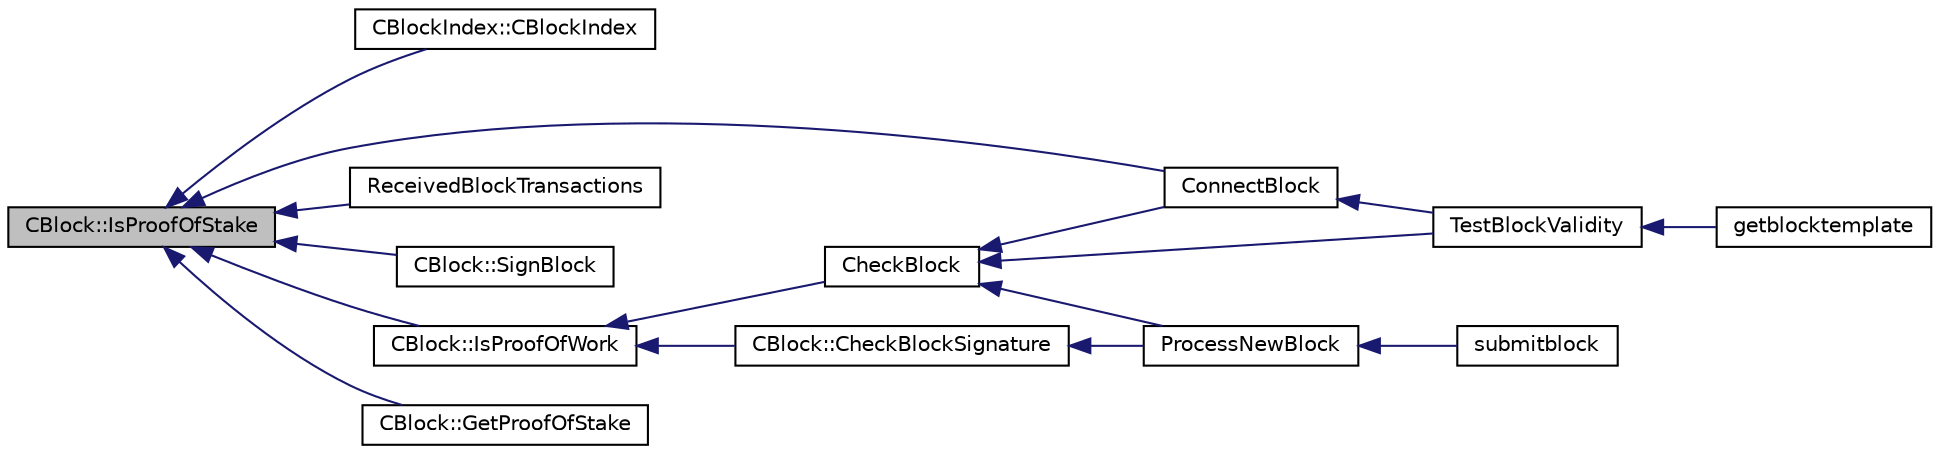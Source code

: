 digraph "CBlock::IsProofOfStake"
{
  edge [fontname="Helvetica",fontsize="10",labelfontname="Helvetica",labelfontsize="10"];
  node [fontname="Helvetica",fontsize="10",shape=record];
  rankdir="LR";
  Node177 [label="CBlock::IsProofOfStake",height=0.2,width=0.4,color="black", fillcolor="grey75", style="filled", fontcolor="black"];
  Node177 -> Node178 [dir="back",color="midnightblue",fontsize="10",style="solid",fontname="Helvetica"];
  Node178 [label="CBlockIndex::CBlockIndex",height=0.2,width=0.4,color="black", fillcolor="white", style="filled",URL="$class_c_block_index.html#a13df42495bcb07ed87e15efb5d43c324"];
  Node177 -> Node179 [dir="back",color="midnightblue",fontsize="10",style="solid",fontname="Helvetica"];
  Node179 [label="ConnectBlock",height=0.2,width=0.4,color="black", fillcolor="white", style="filled",URL="$main_8h.html#ad4ce8957600f6ee11bbf095226a8e83e",tooltip="Apply the effects of this block (with given index) on the UTXO set represented by coins..."];
  Node179 -> Node180 [dir="back",color="midnightblue",fontsize="10",style="solid",fontname="Helvetica"];
  Node180 [label="TestBlockValidity",height=0.2,width=0.4,color="black", fillcolor="white", style="filled",URL="$main_8h.html#aa778166224b25355c113d1706df12ffd",tooltip="Check a block is completely valid from start to finish (only works on top of our current best block..."];
  Node180 -> Node181 [dir="back",color="midnightblue",fontsize="10",style="solid",fontname="Helvetica"];
  Node181 [label="getblocktemplate",height=0.2,width=0.4,color="black", fillcolor="white", style="filled",URL="$rpcmining_8cpp.html#a27347eecedd59156c914fcb5ce488f9a"];
  Node177 -> Node182 [dir="back",color="midnightblue",fontsize="10",style="solid",fontname="Helvetica"];
  Node182 [label="ReceivedBlockTransactions",height=0.2,width=0.4,color="black", fillcolor="white", style="filled",URL="$main_8cpp.html#a7aa00729b80bc41cad0bb27cda025e38",tooltip="Mark a block as having its data received and checked (up to BLOCK_VALID_TRANSACTIONS). "];
  Node177 -> Node183 [dir="back",color="midnightblue",fontsize="10",style="solid",fontname="Helvetica"];
  Node183 [label="CBlock::SignBlock",height=0.2,width=0.4,color="black", fillcolor="white", style="filled",URL="$class_c_block.html#a9bb6e84becb89ae53a2251d28732420c"];
  Node177 -> Node184 [dir="back",color="midnightblue",fontsize="10",style="solid",fontname="Helvetica"];
  Node184 [label="CBlock::IsProofOfWork",height=0.2,width=0.4,color="black", fillcolor="white", style="filled",URL="$class_c_block.html#ad3936367b1b6d5289bb60b42967156ea"];
  Node184 -> Node185 [dir="back",color="midnightblue",fontsize="10",style="solid",fontname="Helvetica"];
  Node185 [label="CheckBlock",height=0.2,width=0.4,color="black", fillcolor="white", style="filled",URL="$main_8h.html#a0ecc00a8d80db90cbc17c7cbc9236901"];
  Node185 -> Node179 [dir="back",color="midnightblue",fontsize="10",style="solid",fontname="Helvetica"];
  Node185 -> Node186 [dir="back",color="midnightblue",fontsize="10",style="solid",fontname="Helvetica"];
  Node186 [label="ProcessNewBlock",height=0.2,width=0.4,color="black", fillcolor="white", style="filled",URL="$main_8h.html#abb32e71aca0c6a769d419194ada13851",tooltip="Process an incoming block. "];
  Node186 -> Node187 [dir="back",color="midnightblue",fontsize="10",style="solid",fontname="Helvetica"];
  Node187 [label="submitblock",height=0.2,width=0.4,color="black", fillcolor="white", style="filled",URL="$rpcmining_8cpp.html#a6fc1aa077add8cb1c74207056616134d"];
  Node185 -> Node180 [dir="back",color="midnightblue",fontsize="10",style="solid",fontname="Helvetica"];
  Node184 -> Node188 [dir="back",color="midnightblue",fontsize="10",style="solid",fontname="Helvetica"];
  Node188 [label="CBlock::CheckBlockSignature",height=0.2,width=0.4,color="black", fillcolor="white", style="filled",URL="$class_c_block.html#a2ff0deeda85c23cde1a78365d6fc6c2c"];
  Node188 -> Node186 [dir="back",color="midnightblue",fontsize="10",style="solid",fontname="Helvetica"];
  Node177 -> Node189 [dir="back",color="midnightblue",fontsize="10",style="solid",fontname="Helvetica"];
  Node189 [label="CBlock::GetProofOfStake",height=0.2,width=0.4,color="black", fillcolor="white", style="filled",URL="$class_c_block.html#ab3e641daba5dd1a50fafc450ea8b2230"];
}

